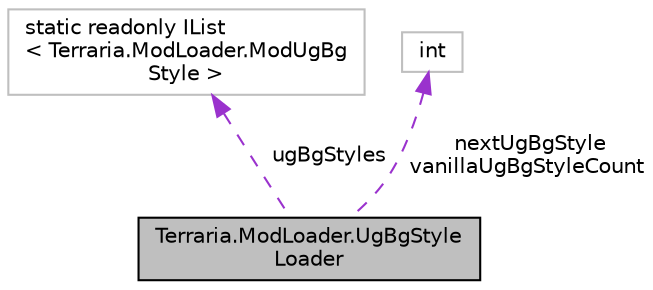 digraph "Terraria.ModLoader.UgBgStyleLoader"
{
  edge [fontname="Helvetica",fontsize="10",labelfontname="Helvetica",labelfontsize="10"];
  node [fontname="Helvetica",fontsize="10",shape=record];
  Node1 [label="Terraria.ModLoader.UgBgStyle\lLoader",height=0.2,width=0.4,color="black", fillcolor="grey75", style="filled", fontcolor="black"];
  Node2 -> Node1 [dir="back",color="darkorchid3",fontsize="10",style="dashed",label=" ugBgStyles" ,fontname="Helvetica"];
  Node2 [label="static readonly IList\l\< Terraria.ModLoader.ModUgBg\lStyle \>",height=0.2,width=0.4,color="grey75", fillcolor="white", style="filled"];
  Node3 -> Node1 [dir="back",color="darkorchid3",fontsize="10",style="dashed",label=" nextUgBgStyle\nvanillaUgBgStyleCount" ,fontname="Helvetica"];
  Node3 [label="int",height=0.2,width=0.4,color="grey75", fillcolor="white", style="filled"];
}
